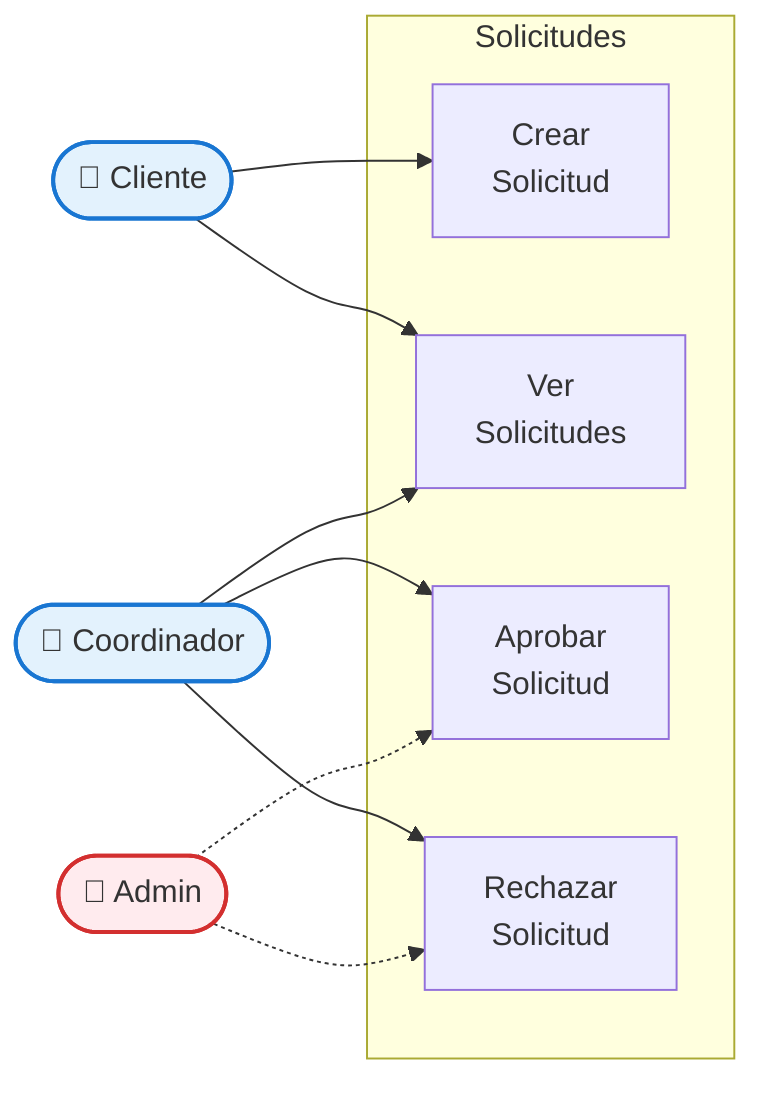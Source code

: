 ﻿graph LR
    Cliente([👤 Cliente])
    Coord([👤 Coordinador])
    Admin([👤 Admin])
    
    subgraph " Solicitudes "
        UC1[Crear<br/>Solicitud]
        UC2[Ver<br/>Solicitudes]
        UC3[Aprobar<br/>Solicitud]
        UC4[Rechazar<br/>Solicitud]
    end
    
    Cliente --> UC1
    Cliente --> UC2
    Coord --> UC2
    Coord --> UC3
    Coord --> UC4
    Admin -.-> UC3
    Admin -.-> UC4
    
    style Cliente fill:#e3f2fd,stroke:#1976d2,stroke-width:2px
    style Coord fill:#e3f2fd,stroke:#1976d2,stroke-width:2px
    style Admin fill:#ffebee,stroke:#d32f2f,stroke-width:2px